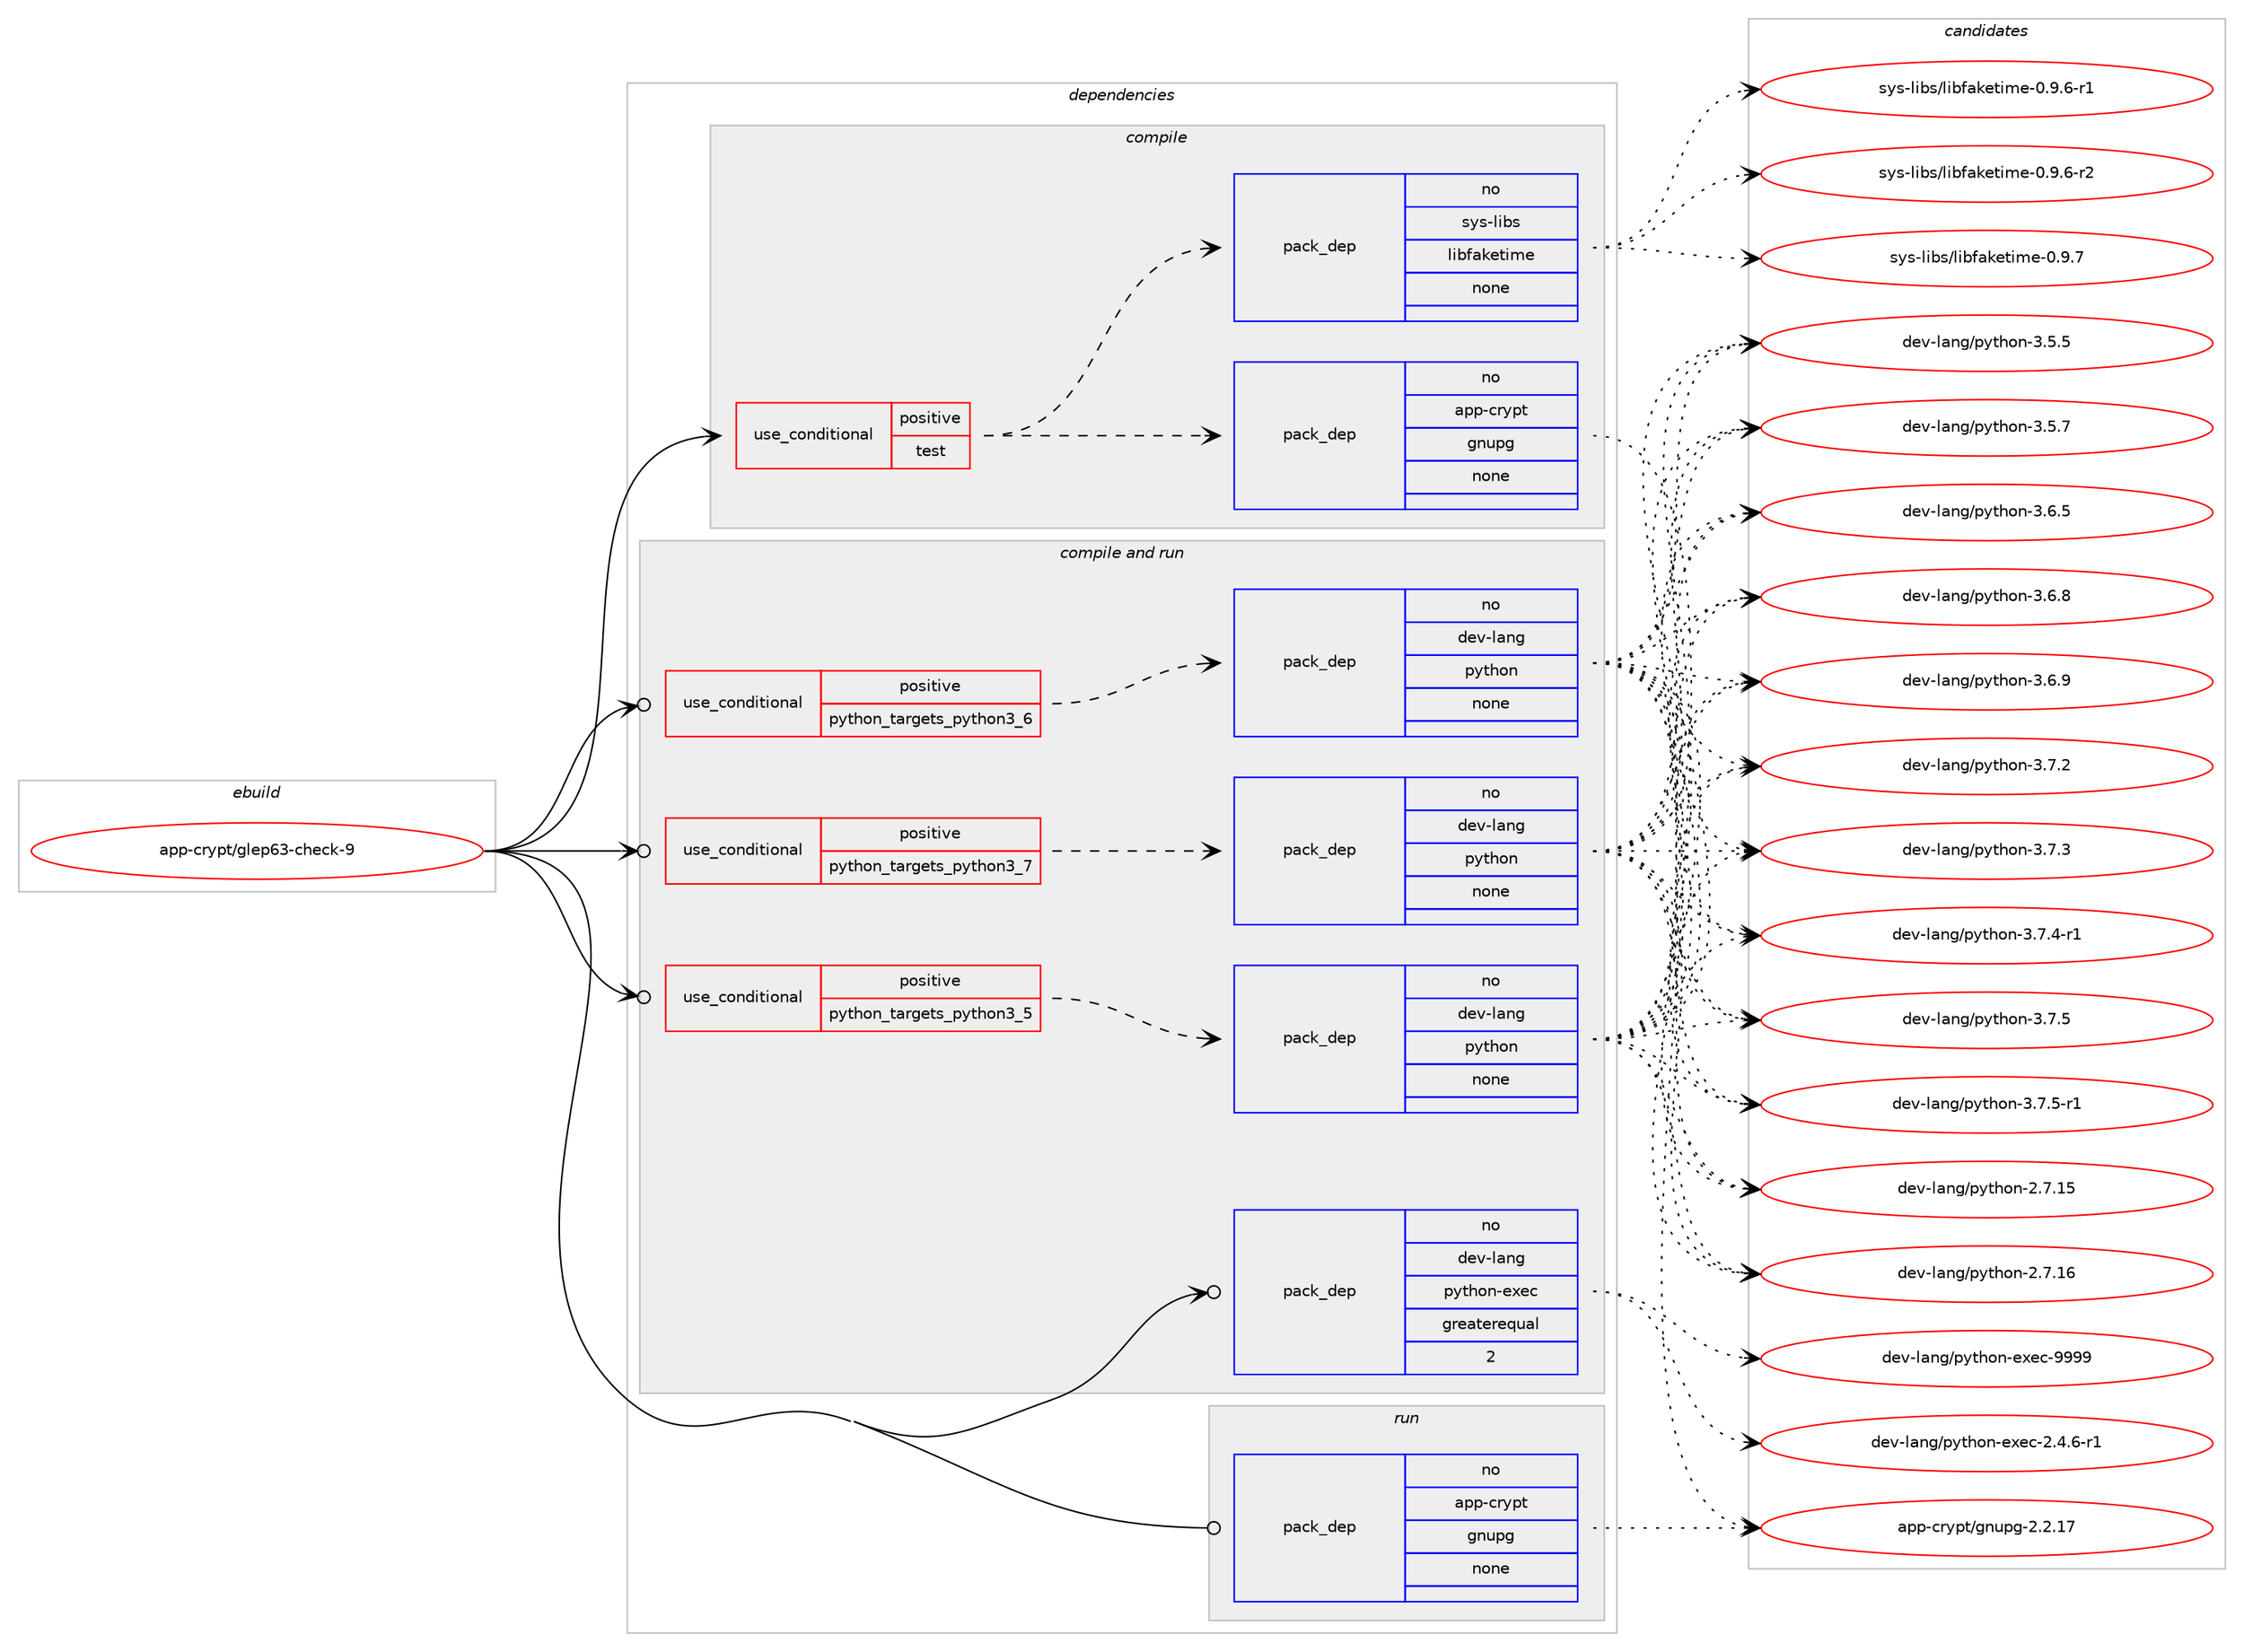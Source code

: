 digraph prolog {

# *************
# Graph options
# *************

newrank=true;
concentrate=true;
compound=true;
graph [rankdir=LR,fontname=Helvetica,fontsize=10,ranksep=1.5];#, ranksep=2.5, nodesep=0.2];
edge  [arrowhead=vee];
node  [fontname=Helvetica,fontsize=10];

# **********
# The ebuild
# **********

subgraph cluster_leftcol {
color=gray;
rank=same;
label=<<i>ebuild</i>>;
id [label="app-crypt/glep63-check-9", color=red, width=4, href="../app-crypt/glep63-check-9.svg"];
}

# ****************
# The dependencies
# ****************

subgraph cluster_midcol {
color=gray;
label=<<i>dependencies</i>>;
subgraph cluster_compile {
fillcolor="#eeeeee";
style=filled;
label=<<i>compile</i>>;
subgraph cond113750 {
dependency476915 [label=<<TABLE BORDER="0" CELLBORDER="1" CELLSPACING="0" CELLPADDING="4"><TR><TD ROWSPAN="3" CELLPADDING="10">use_conditional</TD></TR><TR><TD>positive</TD></TR><TR><TD>test</TD></TR></TABLE>>, shape=none, color=red];
subgraph pack354503 {
dependency476916 [label=<<TABLE BORDER="0" CELLBORDER="1" CELLSPACING="0" CELLPADDING="4" WIDTH="220"><TR><TD ROWSPAN="6" CELLPADDING="30">pack_dep</TD></TR><TR><TD WIDTH="110">no</TD></TR><TR><TD>app-crypt</TD></TR><TR><TD>gnupg</TD></TR><TR><TD>none</TD></TR><TR><TD></TD></TR></TABLE>>, shape=none, color=blue];
}
dependency476915:e -> dependency476916:w [weight=20,style="dashed",arrowhead="vee"];
subgraph pack354504 {
dependency476917 [label=<<TABLE BORDER="0" CELLBORDER="1" CELLSPACING="0" CELLPADDING="4" WIDTH="220"><TR><TD ROWSPAN="6" CELLPADDING="30">pack_dep</TD></TR><TR><TD WIDTH="110">no</TD></TR><TR><TD>sys-libs</TD></TR><TR><TD>libfaketime</TD></TR><TR><TD>none</TD></TR><TR><TD></TD></TR></TABLE>>, shape=none, color=blue];
}
dependency476915:e -> dependency476917:w [weight=20,style="dashed",arrowhead="vee"];
}
id:e -> dependency476915:w [weight=20,style="solid",arrowhead="vee"];
}
subgraph cluster_compileandrun {
fillcolor="#eeeeee";
style=filled;
label=<<i>compile and run</i>>;
subgraph cond113751 {
dependency476918 [label=<<TABLE BORDER="0" CELLBORDER="1" CELLSPACING="0" CELLPADDING="4"><TR><TD ROWSPAN="3" CELLPADDING="10">use_conditional</TD></TR><TR><TD>positive</TD></TR><TR><TD>python_targets_python3_5</TD></TR></TABLE>>, shape=none, color=red];
subgraph pack354505 {
dependency476919 [label=<<TABLE BORDER="0" CELLBORDER="1" CELLSPACING="0" CELLPADDING="4" WIDTH="220"><TR><TD ROWSPAN="6" CELLPADDING="30">pack_dep</TD></TR><TR><TD WIDTH="110">no</TD></TR><TR><TD>dev-lang</TD></TR><TR><TD>python</TD></TR><TR><TD>none</TD></TR><TR><TD></TD></TR></TABLE>>, shape=none, color=blue];
}
dependency476918:e -> dependency476919:w [weight=20,style="dashed",arrowhead="vee"];
}
id:e -> dependency476918:w [weight=20,style="solid",arrowhead="odotvee"];
subgraph cond113752 {
dependency476920 [label=<<TABLE BORDER="0" CELLBORDER="1" CELLSPACING="0" CELLPADDING="4"><TR><TD ROWSPAN="3" CELLPADDING="10">use_conditional</TD></TR><TR><TD>positive</TD></TR><TR><TD>python_targets_python3_6</TD></TR></TABLE>>, shape=none, color=red];
subgraph pack354506 {
dependency476921 [label=<<TABLE BORDER="0" CELLBORDER="1" CELLSPACING="0" CELLPADDING="4" WIDTH="220"><TR><TD ROWSPAN="6" CELLPADDING="30">pack_dep</TD></TR><TR><TD WIDTH="110">no</TD></TR><TR><TD>dev-lang</TD></TR><TR><TD>python</TD></TR><TR><TD>none</TD></TR><TR><TD></TD></TR></TABLE>>, shape=none, color=blue];
}
dependency476920:e -> dependency476921:w [weight=20,style="dashed",arrowhead="vee"];
}
id:e -> dependency476920:w [weight=20,style="solid",arrowhead="odotvee"];
subgraph cond113753 {
dependency476922 [label=<<TABLE BORDER="0" CELLBORDER="1" CELLSPACING="0" CELLPADDING="4"><TR><TD ROWSPAN="3" CELLPADDING="10">use_conditional</TD></TR><TR><TD>positive</TD></TR><TR><TD>python_targets_python3_7</TD></TR></TABLE>>, shape=none, color=red];
subgraph pack354507 {
dependency476923 [label=<<TABLE BORDER="0" CELLBORDER="1" CELLSPACING="0" CELLPADDING="4" WIDTH="220"><TR><TD ROWSPAN="6" CELLPADDING="30">pack_dep</TD></TR><TR><TD WIDTH="110">no</TD></TR><TR><TD>dev-lang</TD></TR><TR><TD>python</TD></TR><TR><TD>none</TD></TR><TR><TD></TD></TR></TABLE>>, shape=none, color=blue];
}
dependency476922:e -> dependency476923:w [weight=20,style="dashed",arrowhead="vee"];
}
id:e -> dependency476922:w [weight=20,style="solid",arrowhead="odotvee"];
subgraph pack354508 {
dependency476924 [label=<<TABLE BORDER="0" CELLBORDER="1" CELLSPACING="0" CELLPADDING="4" WIDTH="220"><TR><TD ROWSPAN="6" CELLPADDING="30">pack_dep</TD></TR><TR><TD WIDTH="110">no</TD></TR><TR><TD>dev-lang</TD></TR><TR><TD>python-exec</TD></TR><TR><TD>greaterequal</TD></TR><TR><TD>2</TD></TR></TABLE>>, shape=none, color=blue];
}
id:e -> dependency476924:w [weight=20,style="solid",arrowhead="odotvee"];
}
subgraph cluster_run {
fillcolor="#eeeeee";
style=filled;
label=<<i>run</i>>;
subgraph pack354509 {
dependency476925 [label=<<TABLE BORDER="0" CELLBORDER="1" CELLSPACING="0" CELLPADDING="4" WIDTH="220"><TR><TD ROWSPAN="6" CELLPADDING="30">pack_dep</TD></TR><TR><TD WIDTH="110">no</TD></TR><TR><TD>app-crypt</TD></TR><TR><TD>gnupg</TD></TR><TR><TD>none</TD></TR><TR><TD></TD></TR></TABLE>>, shape=none, color=blue];
}
id:e -> dependency476925:w [weight=20,style="solid",arrowhead="odot"];
}
}

# **************
# The candidates
# **************

subgraph cluster_choices {
rank=same;
color=gray;
label=<<i>candidates</i>>;

subgraph choice354503 {
color=black;
nodesep=1;
choice9711211245991141211121164710311011711210345504650464955 [label="app-crypt/gnupg-2.2.17", color=red, width=4,href="../app-crypt/gnupg-2.2.17.svg"];
dependency476916:e -> choice9711211245991141211121164710311011711210345504650464955:w [style=dotted,weight="100"];
}
subgraph choice354504 {
color=black;
nodesep=1;
choice11512111545108105981154710810598102971071011161051091014548465746544511449 [label="sys-libs/libfaketime-0.9.6-r1", color=red, width=4,href="../sys-libs/libfaketime-0.9.6-r1.svg"];
choice11512111545108105981154710810598102971071011161051091014548465746544511450 [label="sys-libs/libfaketime-0.9.6-r2", color=red, width=4,href="../sys-libs/libfaketime-0.9.6-r2.svg"];
choice1151211154510810598115471081059810297107101116105109101454846574655 [label="sys-libs/libfaketime-0.9.7", color=red, width=4,href="../sys-libs/libfaketime-0.9.7.svg"];
dependency476917:e -> choice11512111545108105981154710810598102971071011161051091014548465746544511449:w [style=dotted,weight="100"];
dependency476917:e -> choice11512111545108105981154710810598102971071011161051091014548465746544511450:w [style=dotted,weight="100"];
dependency476917:e -> choice1151211154510810598115471081059810297107101116105109101454846574655:w [style=dotted,weight="100"];
}
subgraph choice354505 {
color=black;
nodesep=1;
choice10010111845108971101034711212111610411111045504655464953 [label="dev-lang/python-2.7.15", color=red, width=4,href="../dev-lang/python-2.7.15.svg"];
choice10010111845108971101034711212111610411111045504655464954 [label="dev-lang/python-2.7.16", color=red, width=4,href="../dev-lang/python-2.7.16.svg"];
choice100101118451089711010347112121116104111110455146534653 [label="dev-lang/python-3.5.5", color=red, width=4,href="../dev-lang/python-3.5.5.svg"];
choice100101118451089711010347112121116104111110455146534655 [label="dev-lang/python-3.5.7", color=red, width=4,href="../dev-lang/python-3.5.7.svg"];
choice100101118451089711010347112121116104111110455146544653 [label="dev-lang/python-3.6.5", color=red, width=4,href="../dev-lang/python-3.6.5.svg"];
choice100101118451089711010347112121116104111110455146544656 [label="dev-lang/python-3.6.8", color=red, width=4,href="../dev-lang/python-3.6.8.svg"];
choice100101118451089711010347112121116104111110455146544657 [label="dev-lang/python-3.6.9", color=red, width=4,href="../dev-lang/python-3.6.9.svg"];
choice100101118451089711010347112121116104111110455146554650 [label="dev-lang/python-3.7.2", color=red, width=4,href="../dev-lang/python-3.7.2.svg"];
choice100101118451089711010347112121116104111110455146554651 [label="dev-lang/python-3.7.3", color=red, width=4,href="../dev-lang/python-3.7.3.svg"];
choice1001011184510897110103471121211161041111104551465546524511449 [label="dev-lang/python-3.7.4-r1", color=red, width=4,href="../dev-lang/python-3.7.4-r1.svg"];
choice100101118451089711010347112121116104111110455146554653 [label="dev-lang/python-3.7.5", color=red, width=4,href="../dev-lang/python-3.7.5.svg"];
choice1001011184510897110103471121211161041111104551465546534511449 [label="dev-lang/python-3.7.5-r1", color=red, width=4,href="../dev-lang/python-3.7.5-r1.svg"];
dependency476919:e -> choice10010111845108971101034711212111610411111045504655464953:w [style=dotted,weight="100"];
dependency476919:e -> choice10010111845108971101034711212111610411111045504655464954:w [style=dotted,weight="100"];
dependency476919:e -> choice100101118451089711010347112121116104111110455146534653:w [style=dotted,weight="100"];
dependency476919:e -> choice100101118451089711010347112121116104111110455146534655:w [style=dotted,weight="100"];
dependency476919:e -> choice100101118451089711010347112121116104111110455146544653:w [style=dotted,weight="100"];
dependency476919:e -> choice100101118451089711010347112121116104111110455146544656:w [style=dotted,weight="100"];
dependency476919:e -> choice100101118451089711010347112121116104111110455146544657:w [style=dotted,weight="100"];
dependency476919:e -> choice100101118451089711010347112121116104111110455146554650:w [style=dotted,weight="100"];
dependency476919:e -> choice100101118451089711010347112121116104111110455146554651:w [style=dotted,weight="100"];
dependency476919:e -> choice1001011184510897110103471121211161041111104551465546524511449:w [style=dotted,weight="100"];
dependency476919:e -> choice100101118451089711010347112121116104111110455146554653:w [style=dotted,weight="100"];
dependency476919:e -> choice1001011184510897110103471121211161041111104551465546534511449:w [style=dotted,weight="100"];
}
subgraph choice354506 {
color=black;
nodesep=1;
choice10010111845108971101034711212111610411111045504655464953 [label="dev-lang/python-2.7.15", color=red, width=4,href="../dev-lang/python-2.7.15.svg"];
choice10010111845108971101034711212111610411111045504655464954 [label="dev-lang/python-2.7.16", color=red, width=4,href="../dev-lang/python-2.7.16.svg"];
choice100101118451089711010347112121116104111110455146534653 [label="dev-lang/python-3.5.5", color=red, width=4,href="../dev-lang/python-3.5.5.svg"];
choice100101118451089711010347112121116104111110455146534655 [label="dev-lang/python-3.5.7", color=red, width=4,href="../dev-lang/python-3.5.7.svg"];
choice100101118451089711010347112121116104111110455146544653 [label="dev-lang/python-3.6.5", color=red, width=4,href="../dev-lang/python-3.6.5.svg"];
choice100101118451089711010347112121116104111110455146544656 [label="dev-lang/python-3.6.8", color=red, width=4,href="../dev-lang/python-3.6.8.svg"];
choice100101118451089711010347112121116104111110455146544657 [label="dev-lang/python-3.6.9", color=red, width=4,href="../dev-lang/python-3.6.9.svg"];
choice100101118451089711010347112121116104111110455146554650 [label="dev-lang/python-3.7.2", color=red, width=4,href="../dev-lang/python-3.7.2.svg"];
choice100101118451089711010347112121116104111110455146554651 [label="dev-lang/python-3.7.3", color=red, width=4,href="../dev-lang/python-3.7.3.svg"];
choice1001011184510897110103471121211161041111104551465546524511449 [label="dev-lang/python-3.7.4-r1", color=red, width=4,href="../dev-lang/python-3.7.4-r1.svg"];
choice100101118451089711010347112121116104111110455146554653 [label="dev-lang/python-3.7.5", color=red, width=4,href="../dev-lang/python-3.7.5.svg"];
choice1001011184510897110103471121211161041111104551465546534511449 [label="dev-lang/python-3.7.5-r1", color=red, width=4,href="../dev-lang/python-3.7.5-r1.svg"];
dependency476921:e -> choice10010111845108971101034711212111610411111045504655464953:w [style=dotted,weight="100"];
dependency476921:e -> choice10010111845108971101034711212111610411111045504655464954:w [style=dotted,weight="100"];
dependency476921:e -> choice100101118451089711010347112121116104111110455146534653:w [style=dotted,weight="100"];
dependency476921:e -> choice100101118451089711010347112121116104111110455146534655:w [style=dotted,weight="100"];
dependency476921:e -> choice100101118451089711010347112121116104111110455146544653:w [style=dotted,weight="100"];
dependency476921:e -> choice100101118451089711010347112121116104111110455146544656:w [style=dotted,weight="100"];
dependency476921:e -> choice100101118451089711010347112121116104111110455146544657:w [style=dotted,weight="100"];
dependency476921:e -> choice100101118451089711010347112121116104111110455146554650:w [style=dotted,weight="100"];
dependency476921:e -> choice100101118451089711010347112121116104111110455146554651:w [style=dotted,weight="100"];
dependency476921:e -> choice1001011184510897110103471121211161041111104551465546524511449:w [style=dotted,weight="100"];
dependency476921:e -> choice100101118451089711010347112121116104111110455146554653:w [style=dotted,weight="100"];
dependency476921:e -> choice1001011184510897110103471121211161041111104551465546534511449:w [style=dotted,weight="100"];
}
subgraph choice354507 {
color=black;
nodesep=1;
choice10010111845108971101034711212111610411111045504655464953 [label="dev-lang/python-2.7.15", color=red, width=4,href="../dev-lang/python-2.7.15.svg"];
choice10010111845108971101034711212111610411111045504655464954 [label="dev-lang/python-2.7.16", color=red, width=4,href="../dev-lang/python-2.7.16.svg"];
choice100101118451089711010347112121116104111110455146534653 [label="dev-lang/python-3.5.5", color=red, width=4,href="../dev-lang/python-3.5.5.svg"];
choice100101118451089711010347112121116104111110455146534655 [label="dev-lang/python-3.5.7", color=red, width=4,href="../dev-lang/python-3.5.7.svg"];
choice100101118451089711010347112121116104111110455146544653 [label="dev-lang/python-3.6.5", color=red, width=4,href="../dev-lang/python-3.6.5.svg"];
choice100101118451089711010347112121116104111110455146544656 [label="dev-lang/python-3.6.8", color=red, width=4,href="../dev-lang/python-3.6.8.svg"];
choice100101118451089711010347112121116104111110455146544657 [label="dev-lang/python-3.6.9", color=red, width=4,href="../dev-lang/python-3.6.9.svg"];
choice100101118451089711010347112121116104111110455146554650 [label="dev-lang/python-3.7.2", color=red, width=4,href="../dev-lang/python-3.7.2.svg"];
choice100101118451089711010347112121116104111110455146554651 [label="dev-lang/python-3.7.3", color=red, width=4,href="../dev-lang/python-3.7.3.svg"];
choice1001011184510897110103471121211161041111104551465546524511449 [label="dev-lang/python-3.7.4-r1", color=red, width=4,href="../dev-lang/python-3.7.4-r1.svg"];
choice100101118451089711010347112121116104111110455146554653 [label="dev-lang/python-3.7.5", color=red, width=4,href="../dev-lang/python-3.7.5.svg"];
choice1001011184510897110103471121211161041111104551465546534511449 [label="dev-lang/python-3.7.5-r1", color=red, width=4,href="../dev-lang/python-3.7.5-r1.svg"];
dependency476923:e -> choice10010111845108971101034711212111610411111045504655464953:w [style=dotted,weight="100"];
dependency476923:e -> choice10010111845108971101034711212111610411111045504655464954:w [style=dotted,weight="100"];
dependency476923:e -> choice100101118451089711010347112121116104111110455146534653:w [style=dotted,weight="100"];
dependency476923:e -> choice100101118451089711010347112121116104111110455146534655:w [style=dotted,weight="100"];
dependency476923:e -> choice100101118451089711010347112121116104111110455146544653:w [style=dotted,weight="100"];
dependency476923:e -> choice100101118451089711010347112121116104111110455146544656:w [style=dotted,weight="100"];
dependency476923:e -> choice100101118451089711010347112121116104111110455146544657:w [style=dotted,weight="100"];
dependency476923:e -> choice100101118451089711010347112121116104111110455146554650:w [style=dotted,weight="100"];
dependency476923:e -> choice100101118451089711010347112121116104111110455146554651:w [style=dotted,weight="100"];
dependency476923:e -> choice1001011184510897110103471121211161041111104551465546524511449:w [style=dotted,weight="100"];
dependency476923:e -> choice100101118451089711010347112121116104111110455146554653:w [style=dotted,weight="100"];
dependency476923:e -> choice1001011184510897110103471121211161041111104551465546534511449:w [style=dotted,weight="100"];
}
subgraph choice354508 {
color=black;
nodesep=1;
choice10010111845108971101034711212111610411111045101120101994550465246544511449 [label="dev-lang/python-exec-2.4.6-r1", color=red, width=4,href="../dev-lang/python-exec-2.4.6-r1.svg"];
choice10010111845108971101034711212111610411111045101120101994557575757 [label="dev-lang/python-exec-9999", color=red, width=4,href="../dev-lang/python-exec-9999.svg"];
dependency476924:e -> choice10010111845108971101034711212111610411111045101120101994550465246544511449:w [style=dotted,weight="100"];
dependency476924:e -> choice10010111845108971101034711212111610411111045101120101994557575757:w [style=dotted,weight="100"];
}
subgraph choice354509 {
color=black;
nodesep=1;
choice9711211245991141211121164710311011711210345504650464955 [label="app-crypt/gnupg-2.2.17", color=red, width=4,href="../app-crypt/gnupg-2.2.17.svg"];
dependency476925:e -> choice9711211245991141211121164710311011711210345504650464955:w [style=dotted,weight="100"];
}
}

}
